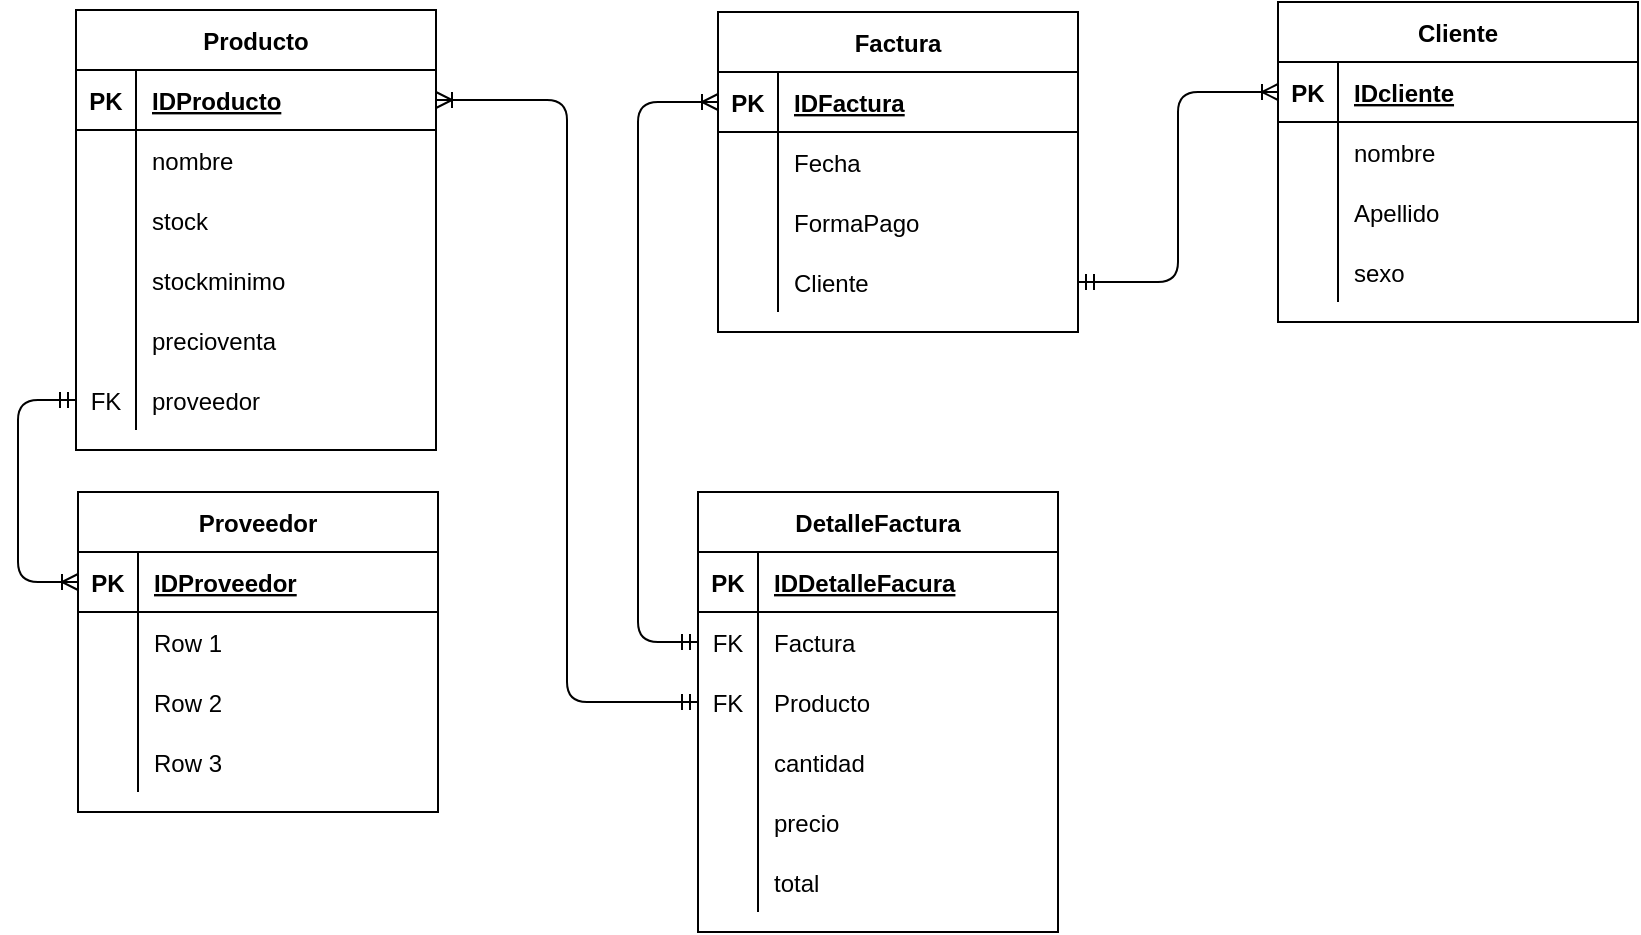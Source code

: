 <mxfile version="14.1.8" type="device"><diagram id="-NMCv6FbOoLnBkwG2H6m" name="Página-1"><mxGraphModel dx="852" dy="494" grid="1" gridSize="10" guides="1" tooltips="1" connect="1" arrows="1" fold="1" page="1" pageScale="1" pageWidth="827" pageHeight="1169" math="0" shadow="0"><root><mxCell id="0"/><mxCell id="1" parent="0"/><mxCell id="N4572m4eKzCksSq6-2xF-1" value="Factura" style="shape=table;startSize=30;container=1;collapsible=1;childLayout=tableLayout;fixedRows=1;rowLines=0;fontStyle=1;align=center;resizeLast=1;" vertex="1" parent="1"><mxGeometry x="360" y="90" width="180" height="160" as="geometry"/></mxCell><mxCell id="N4572m4eKzCksSq6-2xF-2" value="" style="shape=partialRectangle;collapsible=0;dropTarget=0;pointerEvents=0;fillColor=none;top=0;left=0;bottom=1;right=0;points=[[0,0.5],[1,0.5]];portConstraint=eastwest;" vertex="1" parent="N4572m4eKzCksSq6-2xF-1"><mxGeometry y="30" width="180" height="30" as="geometry"/></mxCell><mxCell id="N4572m4eKzCksSq6-2xF-3" value="PK" style="shape=partialRectangle;connectable=0;fillColor=none;top=0;left=0;bottom=0;right=0;fontStyle=1;overflow=hidden;" vertex="1" parent="N4572m4eKzCksSq6-2xF-2"><mxGeometry width="30" height="30" as="geometry"/></mxCell><mxCell id="N4572m4eKzCksSq6-2xF-4" value="IDFactura" style="shape=partialRectangle;connectable=0;fillColor=none;top=0;left=0;bottom=0;right=0;align=left;spacingLeft=6;fontStyle=5;overflow=hidden;" vertex="1" parent="N4572m4eKzCksSq6-2xF-2"><mxGeometry x="30" width="150" height="30" as="geometry"/></mxCell><mxCell id="N4572m4eKzCksSq6-2xF-5" value="" style="shape=partialRectangle;collapsible=0;dropTarget=0;pointerEvents=0;fillColor=none;top=0;left=0;bottom=0;right=0;points=[[0,0.5],[1,0.5]];portConstraint=eastwest;" vertex="1" parent="N4572m4eKzCksSq6-2xF-1"><mxGeometry y="60" width="180" height="30" as="geometry"/></mxCell><mxCell id="N4572m4eKzCksSq6-2xF-6" value="" style="shape=partialRectangle;connectable=0;fillColor=none;top=0;left=0;bottom=0;right=0;editable=1;overflow=hidden;" vertex="1" parent="N4572m4eKzCksSq6-2xF-5"><mxGeometry width="30" height="30" as="geometry"/></mxCell><mxCell id="N4572m4eKzCksSq6-2xF-7" value="Fecha" style="shape=partialRectangle;connectable=0;fillColor=none;top=0;left=0;bottom=0;right=0;align=left;spacingLeft=6;overflow=hidden;" vertex="1" parent="N4572m4eKzCksSq6-2xF-5"><mxGeometry x="30" width="150" height="30" as="geometry"/></mxCell><mxCell id="N4572m4eKzCksSq6-2xF-8" value="" style="shape=partialRectangle;collapsible=0;dropTarget=0;pointerEvents=0;fillColor=none;top=0;left=0;bottom=0;right=0;points=[[0,0.5],[1,0.5]];portConstraint=eastwest;" vertex="1" parent="N4572m4eKzCksSq6-2xF-1"><mxGeometry y="90" width="180" height="30" as="geometry"/></mxCell><mxCell id="N4572m4eKzCksSq6-2xF-9" value="" style="shape=partialRectangle;connectable=0;fillColor=none;top=0;left=0;bottom=0;right=0;editable=1;overflow=hidden;" vertex="1" parent="N4572m4eKzCksSq6-2xF-8"><mxGeometry width="30" height="30" as="geometry"/></mxCell><mxCell id="N4572m4eKzCksSq6-2xF-10" value="FormaPago" style="shape=partialRectangle;connectable=0;fillColor=none;top=0;left=0;bottom=0;right=0;align=left;spacingLeft=6;overflow=hidden;" vertex="1" parent="N4572m4eKzCksSq6-2xF-8"><mxGeometry x="30" width="150" height="30" as="geometry"/></mxCell><mxCell id="N4572m4eKzCksSq6-2xF-11" value="" style="shape=partialRectangle;collapsible=0;dropTarget=0;pointerEvents=0;fillColor=none;top=0;left=0;bottom=0;right=0;points=[[0,0.5],[1,0.5]];portConstraint=eastwest;" vertex="1" parent="N4572m4eKzCksSq6-2xF-1"><mxGeometry y="120" width="180" height="30" as="geometry"/></mxCell><mxCell id="N4572m4eKzCksSq6-2xF-12" value="" style="shape=partialRectangle;connectable=0;fillColor=none;top=0;left=0;bottom=0;right=0;editable=1;overflow=hidden;" vertex="1" parent="N4572m4eKzCksSq6-2xF-11"><mxGeometry width="30" height="30" as="geometry"/></mxCell><mxCell id="N4572m4eKzCksSq6-2xF-13" value="Cliente" style="shape=partialRectangle;connectable=0;fillColor=none;top=0;left=0;bottom=0;right=0;align=left;spacingLeft=6;overflow=hidden;" vertex="1" parent="N4572m4eKzCksSq6-2xF-11"><mxGeometry x="30" width="150" height="30" as="geometry"/></mxCell><mxCell id="N4572m4eKzCksSq6-2xF-14" value="Producto" style="shape=table;startSize=30;container=1;collapsible=1;childLayout=tableLayout;fixedRows=1;rowLines=0;fontStyle=1;align=center;resizeLast=1;" vertex="1" parent="1"><mxGeometry x="39" y="89" width="180" height="220" as="geometry"/></mxCell><mxCell id="N4572m4eKzCksSq6-2xF-15" value="" style="shape=partialRectangle;collapsible=0;dropTarget=0;pointerEvents=0;fillColor=none;top=0;left=0;bottom=1;right=0;points=[[0,0.5],[1,0.5]];portConstraint=eastwest;" vertex="1" parent="N4572m4eKzCksSq6-2xF-14"><mxGeometry y="30" width="180" height="30" as="geometry"/></mxCell><mxCell id="N4572m4eKzCksSq6-2xF-16" value="PK" style="shape=partialRectangle;connectable=0;fillColor=none;top=0;left=0;bottom=0;right=0;fontStyle=1;overflow=hidden;" vertex="1" parent="N4572m4eKzCksSq6-2xF-15"><mxGeometry width="30" height="30" as="geometry"/></mxCell><mxCell id="N4572m4eKzCksSq6-2xF-17" value="IDProducto" style="shape=partialRectangle;connectable=0;fillColor=none;top=0;left=0;bottom=0;right=0;align=left;spacingLeft=6;fontStyle=5;overflow=hidden;" vertex="1" parent="N4572m4eKzCksSq6-2xF-15"><mxGeometry x="30" width="150" height="30" as="geometry"/></mxCell><mxCell id="N4572m4eKzCksSq6-2xF-18" value="" style="shape=partialRectangle;collapsible=0;dropTarget=0;pointerEvents=0;fillColor=none;top=0;left=0;bottom=0;right=0;points=[[0,0.5],[1,0.5]];portConstraint=eastwest;" vertex="1" parent="N4572m4eKzCksSq6-2xF-14"><mxGeometry y="60" width="180" height="30" as="geometry"/></mxCell><mxCell id="N4572m4eKzCksSq6-2xF-19" value="" style="shape=partialRectangle;connectable=0;fillColor=none;top=0;left=0;bottom=0;right=0;editable=1;overflow=hidden;" vertex="1" parent="N4572m4eKzCksSq6-2xF-18"><mxGeometry width="30" height="30" as="geometry"/></mxCell><mxCell id="N4572m4eKzCksSq6-2xF-20" value="nombre" style="shape=partialRectangle;connectable=0;fillColor=none;top=0;left=0;bottom=0;right=0;align=left;spacingLeft=6;overflow=hidden;" vertex="1" parent="N4572m4eKzCksSq6-2xF-18"><mxGeometry x="30" width="150" height="30" as="geometry"/></mxCell><mxCell id="N4572m4eKzCksSq6-2xF-21" value="" style="shape=partialRectangle;collapsible=0;dropTarget=0;pointerEvents=0;fillColor=none;top=0;left=0;bottom=0;right=0;points=[[0,0.5],[1,0.5]];portConstraint=eastwest;" vertex="1" parent="N4572m4eKzCksSq6-2xF-14"><mxGeometry y="90" width="180" height="30" as="geometry"/></mxCell><mxCell id="N4572m4eKzCksSq6-2xF-22" value="" style="shape=partialRectangle;connectable=0;fillColor=none;top=0;left=0;bottom=0;right=0;editable=1;overflow=hidden;" vertex="1" parent="N4572m4eKzCksSq6-2xF-21"><mxGeometry width="30" height="30" as="geometry"/></mxCell><mxCell id="N4572m4eKzCksSq6-2xF-23" value="stock" style="shape=partialRectangle;connectable=0;fillColor=none;top=0;left=0;bottom=0;right=0;align=left;spacingLeft=6;overflow=hidden;" vertex="1" parent="N4572m4eKzCksSq6-2xF-21"><mxGeometry x="30" width="150" height="30" as="geometry"/></mxCell><mxCell id="N4572m4eKzCksSq6-2xF-24" value="" style="shape=partialRectangle;collapsible=0;dropTarget=0;pointerEvents=0;fillColor=none;top=0;left=0;bottom=0;right=0;points=[[0,0.5],[1,0.5]];portConstraint=eastwest;" vertex="1" parent="N4572m4eKzCksSq6-2xF-14"><mxGeometry y="120" width="180" height="30" as="geometry"/></mxCell><mxCell id="N4572m4eKzCksSq6-2xF-25" value="" style="shape=partialRectangle;connectable=0;fillColor=none;top=0;left=0;bottom=0;right=0;editable=1;overflow=hidden;" vertex="1" parent="N4572m4eKzCksSq6-2xF-24"><mxGeometry width="30" height="30" as="geometry"/></mxCell><mxCell id="N4572m4eKzCksSq6-2xF-26" value="stockminimo" style="shape=partialRectangle;connectable=0;fillColor=none;top=0;left=0;bottom=0;right=0;align=left;spacingLeft=6;overflow=hidden;" vertex="1" parent="N4572m4eKzCksSq6-2xF-24"><mxGeometry x="30" width="150" height="30" as="geometry"/></mxCell><mxCell id="N4572m4eKzCksSq6-2xF-77" value="" style="shape=partialRectangle;collapsible=0;dropTarget=0;pointerEvents=0;fillColor=none;top=0;left=0;bottom=0;right=0;points=[[0,0.5],[1,0.5]];portConstraint=eastwest;" vertex="1" parent="N4572m4eKzCksSq6-2xF-14"><mxGeometry y="150" width="180" height="30" as="geometry"/></mxCell><mxCell id="N4572m4eKzCksSq6-2xF-78" value="" style="shape=partialRectangle;connectable=0;fillColor=none;top=0;left=0;bottom=0;right=0;editable=1;overflow=hidden;" vertex="1" parent="N4572m4eKzCksSq6-2xF-77"><mxGeometry width="30" height="30" as="geometry"/></mxCell><mxCell id="N4572m4eKzCksSq6-2xF-79" value="precioventa" style="shape=partialRectangle;connectable=0;fillColor=none;top=0;left=0;bottom=0;right=0;align=left;spacingLeft=6;overflow=hidden;" vertex="1" parent="N4572m4eKzCksSq6-2xF-77"><mxGeometry x="30" width="150" height="30" as="geometry"/></mxCell><mxCell id="N4572m4eKzCksSq6-2xF-81" value="" style="shape=partialRectangle;collapsible=0;dropTarget=0;pointerEvents=0;fillColor=none;top=0;left=0;bottom=0;right=0;points=[[0,0.5],[1,0.5]];portConstraint=eastwest;" vertex="1" parent="N4572m4eKzCksSq6-2xF-14"><mxGeometry y="180" width="180" height="30" as="geometry"/></mxCell><mxCell id="N4572m4eKzCksSq6-2xF-82" value="FK" style="shape=partialRectangle;connectable=0;fillColor=none;top=0;left=0;bottom=0;right=0;editable=1;overflow=hidden;" vertex="1" parent="N4572m4eKzCksSq6-2xF-81"><mxGeometry width="30" height="30" as="geometry"/></mxCell><mxCell id="N4572m4eKzCksSq6-2xF-83" value="proveedor" style="shape=partialRectangle;connectable=0;fillColor=none;top=0;left=0;bottom=0;right=0;align=left;spacingLeft=6;overflow=hidden;" vertex="1" parent="N4572m4eKzCksSq6-2xF-81"><mxGeometry x="30" width="150" height="30" as="geometry"/></mxCell><mxCell id="N4572m4eKzCksSq6-2xF-27" value="Proveedor" style="shape=table;startSize=30;container=1;collapsible=1;childLayout=tableLayout;fixedRows=1;rowLines=0;fontStyle=1;align=center;resizeLast=1;" vertex="1" parent="1"><mxGeometry x="40" y="330" width="180" height="160" as="geometry"/></mxCell><mxCell id="N4572m4eKzCksSq6-2xF-28" value="" style="shape=partialRectangle;collapsible=0;dropTarget=0;pointerEvents=0;fillColor=none;top=0;left=0;bottom=1;right=0;points=[[0,0.5],[1,0.5]];portConstraint=eastwest;" vertex="1" parent="N4572m4eKzCksSq6-2xF-27"><mxGeometry y="30" width="180" height="30" as="geometry"/></mxCell><mxCell id="N4572m4eKzCksSq6-2xF-29" value="PK" style="shape=partialRectangle;connectable=0;fillColor=none;top=0;left=0;bottom=0;right=0;fontStyle=1;overflow=hidden;" vertex="1" parent="N4572m4eKzCksSq6-2xF-28"><mxGeometry width="30" height="30" as="geometry"/></mxCell><mxCell id="N4572m4eKzCksSq6-2xF-30" value="IDProveedor" style="shape=partialRectangle;connectable=0;fillColor=none;top=0;left=0;bottom=0;right=0;align=left;spacingLeft=6;fontStyle=5;overflow=hidden;" vertex="1" parent="N4572m4eKzCksSq6-2xF-28"><mxGeometry x="30" width="150" height="30" as="geometry"/></mxCell><mxCell id="N4572m4eKzCksSq6-2xF-31" value="" style="shape=partialRectangle;collapsible=0;dropTarget=0;pointerEvents=0;fillColor=none;top=0;left=0;bottom=0;right=0;points=[[0,0.5],[1,0.5]];portConstraint=eastwest;" vertex="1" parent="N4572m4eKzCksSq6-2xF-27"><mxGeometry y="60" width="180" height="30" as="geometry"/></mxCell><mxCell id="N4572m4eKzCksSq6-2xF-32" value="" style="shape=partialRectangle;connectable=0;fillColor=none;top=0;left=0;bottom=0;right=0;editable=1;overflow=hidden;" vertex="1" parent="N4572m4eKzCksSq6-2xF-31"><mxGeometry width="30" height="30" as="geometry"/></mxCell><mxCell id="N4572m4eKzCksSq6-2xF-33" value="Row 1" style="shape=partialRectangle;connectable=0;fillColor=none;top=0;left=0;bottom=0;right=0;align=left;spacingLeft=6;overflow=hidden;" vertex="1" parent="N4572m4eKzCksSq6-2xF-31"><mxGeometry x="30" width="150" height="30" as="geometry"/></mxCell><mxCell id="N4572m4eKzCksSq6-2xF-34" value="" style="shape=partialRectangle;collapsible=0;dropTarget=0;pointerEvents=0;fillColor=none;top=0;left=0;bottom=0;right=0;points=[[0,0.5],[1,0.5]];portConstraint=eastwest;" vertex="1" parent="N4572m4eKzCksSq6-2xF-27"><mxGeometry y="90" width="180" height="30" as="geometry"/></mxCell><mxCell id="N4572m4eKzCksSq6-2xF-35" value="" style="shape=partialRectangle;connectable=0;fillColor=none;top=0;left=0;bottom=0;right=0;editable=1;overflow=hidden;" vertex="1" parent="N4572m4eKzCksSq6-2xF-34"><mxGeometry width="30" height="30" as="geometry"/></mxCell><mxCell id="N4572m4eKzCksSq6-2xF-36" value="Row 2" style="shape=partialRectangle;connectable=0;fillColor=none;top=0;left=0;bottom=0;right=0;align=left;spacingLeft=6;overflow=hidden;" vertex="1" parent="N4572m4eKzCksSq6-2xF-34"><mxGeometry x="30" width="150" height="30" as="geometry"/></mxCell><mxCell id="N4572m4eKzCksSq6-2xF-37" value="" style="shape=partialRectangle;collapsible=0;dropTarget=0;pointerEvents=0;fillColor=none;top=0;left=0;bottom=0;right=0;points=[[0,0.5],[1,0.5]];portConstraint=eastwest;" vertex="1" parent="N4572m4eKzCksSq6-2xF-27"><mxGeometry y="120" width="180" height="30" as="geometry"/></mxCell><mxCell id="N4572m4eKzCksSq6-2xF-38" value="" style="shape=partialRectangle;connectable=0;fillColor=none;top=0;left=0;bottom=0;right=0;editable=1;overflow=hidden;" vertex="1" parent="N4572m4eKzCksSq6-2xF-37"><mxGeometry width="30" height="30" as="geometry"/></mxCell><mxCell id="N4572m4eKzCksSq6-2xF-39" value="Row 3" style="shape=partialRectangle;connectable=0;fillColor=none;top=0;left=0;bottom=0;right=0;align=left;spacingLeft=6;overflow=hidden;" vertex="1" parent="N4572m4eKzCksSq6-2xF-37"><mxGeometry x="30" width="150" height="30" as="geometry"/></mxCell><mxCell id="N4572m4eKzCksSq6-2xF-40" value="DetalleFactura" style="shape=table;startSize=30;container=1;collapsible=1;childLayout=tableLayout;fixedRows=1;rowLines=0;fontStyle=1;align=center;resizeLast=1;" vertex="1" parent="1"><mxGeometry x="350" y="330" width="180" height="220" as="geometry"/></mxCell><mxCell id="N4572m4eKzCksSq6-2xF-41" value="" style="shape=partialRectangle;collapsible=0;dropTarget=0;pointerEvents=0;fillColor=none;top=0;left=0;bottom=1;right=0;points=[[0,0.5],[1,0.5]];portConstraint=eastwest;" vertex="1" parent="N4572m4eKzCksSq6-2xF-40"><mxGeometry y="30" width="180" height="30" as="geometry"/></mxCell><mxCell id="N4572m4eKzCksSq6-2xF-42" value="PK" style="shape=partialRectangle;connectable=0;fillColor=none;top=0;left=0;bottom=0;right=0;fontStyle=1;overflow=hidden;" vertex="1" parent="N4572m4eKzCksSq6-2xF-41"><mxGeometry width="30" height="30" as="geometry"/></mxCell><mxCell id="N4572m4eKzCksSq6-2xF-43" value="IDDetalleFacura" style="shape=partialRectangle;connectable=0;fillColor=none;top=0;left=0;bottom=0;right=0;align=left;spacingLeft=6;fontStyle=5;overflow=hidden;" vertex="1" parent="N4572m4eKzCksSq6-2xF-41"><mxGeometry x="30" width="150" height="30" as="geometry"/></mxCell><mxCell id="N4572m4eKzCksSq6-2xF-44" value="" style="shape=partialRectangle;collapsible=0;dropTarget=0;pointerEvents=0;fillColor=none;top=0;left=0;bottom=0;right=0;points=[[0,0.5],[1,0.5]];portConstraint=eastwest;" vertex="1" parent="N4572m4eKzCksSq6-2xF-40"><mxGeometry y="60" width="180" height="30" as="geometry"/></mxCell><mxCell id="N4572m4eKzCksSq6-2xF-45" value="FK" style="shape=partialRectangle;connectable=0;fillColor=none;top=0;left=0;bottom=0;right=0;editable=1;overflow=hidden;" vertex="1" parent="N4572m4eKzCksSq6-2xF-44"><mxGeometry width="30" height="30" as="geometry"/></mxCell><mxCell id="N4572m4eKzCksSq6-2xF-46" value="Factura" style="shape=partialRectangle;connectable=0;fillColor=none;top=0;left=0;bottom=0;right=0;align=left;spacingLeft=6;overflow=hidden;" vertex="1" parent="N4572m4eKzCksSq6-2xF-44"><mxGeometry x="30" width="150" height="30" as="geometry"/></mxCell><mxCell id="N4572m4eKzCksSq6-2xF-47" value="" style="shape=partialRectangle;collapsible=0;dropTarget=0;pointerEvents=0;fillColor=none;top=0;left=0;bottom=0;right=0;points=[[0,0.5],[1,0.5]];portConstraint=eastwest;" vertex="1" parent="N4572m4eKzCksSq6-2xF-40"><mxGeometry y="90" width="180" height="30" as="geometry"/></mxCell><mxCell id="N4572m4eKzCksSq6-2xF-48" value="FK" style="shape=partialRectangle;connectable=0;fillColor=none;top=0;left=0;bottom=0;right=0;editable=1;overflow=hidden;" vertex="1" parent="N4572m4eKzCksSq6-2xF-47"><mxGeometry width="30" height="30" as="geometry"/></mxCell><mxCell id="N4572m4eKzCksSq6-2xF-49" value="Producto" style="shape=partialRectangle;connectable=0;fillColor=none;top=0;left=0;bottom=0;right=0;align=left;spacingLeft=6;overflow=hidden;" vertex="1" parent="N4572m4eKzCksSq6-2xF-47"><mxGeometry x="30" width="150" height="30" as="geometry"/></mxCell><mxCell id="N4572m4eKzCksSq6-2xF-50" value="" style="shape=partialRectangle;collapsible=0;dropTarget=0;pointerEvents=0;fillColor=none;top=0;left=0;bottom=0;right=0;points=[[0,0.5],[1,0.5]];portConstraint=eastwest;" vertex="1" parent="N4572m4eKzCksSq6-2xF-40"><mxGeometry y="120" width="180" height="30" as="geometry"/></mxCell><mxCell id="N4572m4eKzCksSq6-2xF-51" value="" style="shape=partialRectangle;connectable=0;fillColor=none;top=0;left=0;bottom=0;right=0;editable=1;overflow=hidden;" vertex="1" parent="N4572m4eKzCksSq6-2xF-50"><mxGeometry width="30" height="30" as="geometry"/></mxCell><mxCell id="N4572m4eKzCksSq6-2xF-52" value="cantidad" style="shape=partialRectangle;connectable=0;fillColor=none;top=0;left=0;bottom=0;right=0;align=left;spacingLeft=6;overflow=hidden;" vertex="1" parent="N4572m4eKzCksSq6-2xF-50"><mxGeometry x="30" width="150" height="30" as="geometry"/></mxCell><mxCell id="N4572m4eKzCksSq6-2xF-71" value="" style="shape=partialRectangle;collapsible=0;dropTarget=0;pointerEvents=0;fillColor=none;top=0;left=0;bottom=0;right=0;points=[[0,0.5],[1,0.5]];portConstraint=eastwest;" vertex="1" parent="N4572m4eKzCksSq6-2xF-40"><mxGeometry y="150" width="180" height="30" as="geometry"/></mxCell><mxCell id="N4572m4eKzCksSq6-2xF-72" value="" style="shape=partialRectangle;connectable=0;fillColor=none;top=0;left=0;bottom=0;right=0;editable=1;overflow=hidden;" vertex="1" parent="N4572m4eKzCksSq6-2xF-71"><mxGeometry width="30" height="30" as="geometry"/></mxCell><mxCell id="N4572m4eKzCksSq6-2xF-73" value="precio" style="shape=partialRectangle;connectable=0;fillColor=none;top=0;left=0;bottom=0;right=0;align=left;spacingLeft=6;overflow=hidden;" vertex="1" parent="N4572m4eKzCksSq6-2xF-71"><mxGeometry x="30" width="150" height="30" as="geometry"/></mxCell><mxCell id="N4572m4eKzCksSq6-2xF-74" value="" style="shape=partialRectangle;collapsible=0;dropTarget=0;pointerEvents=0;fillColor=none;top=0;left=0;bottom=0;right=0;points=[[0,0.5],[1,0.5]];portConstraint=eastwest;" vertex="1" parent="N4572m4eKzCksSq6-2xF-40"><mxGeometry y="180" width="180" height="30" as="geometry"/></mxCell><mxCell id="N4572m4eKzCksSq6-2xF-75" value="" style="shape=partialRectangle;connectable=0;fillColor=none;top=0;left=0;bottom=0;right=0;editable=1;overflow=hidden;" vertex="1" parent="N4572m4eKzCksSq6-2xF-74"><mxGeometry width="30" height="30" as="geometry"/></mxCell><mxCell id="N4572m4eKzCksSq6-2xF-76" value="total" style="shape=partialRectangle;connectable=0;fillColor=none;top=0;left=0;bottom=0;right=0;align=left;spacingLeft=6;overflow=hidden;" vertex="1" parent="N4572m4eKzCksSq6-2xF-74"><mxGeometry x="30" width="150" height="30" as="geometry"/></mxCell><mxCell id="N4572m4eKzCksSq6-2xF-53" value="Cliente" style="shape=table;startSize=30;container=1;collapsible=1;childLayout=tableLayout;fixedRows=1;rowLines=0;fontStyle=1;align=center;resizeLast=1;" vertex="1" parent="1"><mxGeometry x="640" y="85" width="180" height="160" as="geometry"/></mxCell><mxCell id="N4572m4eKzCksSq6-2xF-54" value="" style="shape=partialRectangle;collapsible=0;dropTarget=0;pointerEvents=0;fillColor=none;top=0;left=0;bottom=1;right=0;points=[[0,0.5],[1,0.5]];portConstraint=eastwest;" vertex="1" parent="N4572m4eKzCksSq6-2xF-53"><mxGeometry y="30" width="180" height="30" as="geometry"/></mxCell><mxCell id="N4572m4eKzCksSq6-2xF-55" value="PK" style="shape=partialRectangle;connectable=0;fillColor=none;top=0;left=0;bottom=0;right=0;fontStyle=1;overflow=hidden;" vertex="1" parent="N4572m4eKzCksSq6-2xF-54"><mxGeometry width="30" height="30" as="geometry"/></mxCell><mxCell id="N4572m4eKzCksSq6-2xF-56" value="IDcliente" style="shape=partialRectangle;connectable=0;fillColor=none;top=0;left=0;bottom=0;right=0;align=left;spacingLeft=6;fontStyle=5;overflow=hidden;" vertex="1" parent="N4572m4eKzCksSq6-2xF-54"><mxGeometry x="30" width="150" height="30" as="geometry"/></mxCell><mxCell id="N4572m4eKzCksSq6-2xF-57" value="" style="shape=partialRectangle;collapsible=0;dropTarget=0;pointerEvents=0;fillColor=none;top=0;left=0;bottom=0;right=0;points=[[0,0.5],[1,0.5]];portConstraint=eastwest;" vertex="1" parent="N4572m4eKzCksSq6-2xF-53"><mxGeometry y="60" width="180" height="30" as="geometry"/></mxCell><mxCell id="N4572m4eKzCksSq6-2xF-58" value="" style="shape=partialRectangle;connectable=0;fillColor=none;top=0;left=0;bottom=0;right=0;editable=1;overflow=hidden;" vertex="1" parent="N4572m4eKzCksSq6-2xF-57"><mxGeometry width="30" height="30" as="geometry"/></mxCell><mxCell id="N4572m4eKzCksSq6-2xF-59" value="nombre" style="shape=partialRectangle;connectable=0;fillColor=none;top=0;left=0;bottom=0;right=0;align=left;spacingLeft=6;overflow=hidden;" vertex="1" parent="N4572m4eKzCksSq6-2xF-57"><mxGeometry x="30" width="150" height="30" as="geometry"/></mxCell><mxCell id="N4572m4eKzCksSq6-2xF-60" value="" style="shape=partialRectangle;collapsible=0;dropTarget=0;pointerEvents=0;fillColor=none;top=0;left=0;bottom=0;right=0;points=[[0,0.5],[1,0.5]];portConstraint=eastwest;" vertex="1" parent="N4572m4eKzCksSq6-2xF-53"><mxGeometry y="90" width="180" height="30" as="geometry"/></mxCell><mxCell id="N4572m4eKzCksSq6-2xF-61" value="" style="shape=partialRectangle;connectable=0;fillColor=none;top=0;left=0;bottom=0;right=0;editable=1;overflow=hidden;" vertex="1" parent="N4572m4eKzCksSq6-2xF-60"><mxGeometry width="30" height="30" as="geometry"/></mxCell><mxCell id="N4572m4eKzCksSq6-2xF-62" value="Apellido" style="shape=partialRectangle;connectable=0;fillColor=none;top=0;left=0;bottom=0;right=0;align=left;spacingLeft=6;overflow=hidden;" vertex="1" parent="N4572m4eKzCksSq6-2xF-60"><mxGeometry x="30" width="150" height="30" as="geometry"/></mxCell><mxCell id="N4572m4eKzCksSq6-2xF-63" value="" style="shape=partialRectangle;collapsible=0;dropTarget=0;pointerEvents=0;fillColor=none;top=0;left=0;bottom=0;right=0;points=[[0,0.5],[1,0.5]];portConstraint=eastwest;" vertex="1" parent="N4572m4eKzCksSq6-2xF-53"><mxGeometry y="120" width="180" height="30" as="geometry"/></mxCell><mxCell id="N4572m4eKzCksSq6-2xF-64" value="" style="shape=partialRectangle;connectable=0;fillColor=none;top=0;left=0;bottom=0;right=0;editable=1;overflow=hidden;" vertex="1" parent="N4572m4eKzCksSq6-2xF-63"><mxGeometry width="30" height="30" as="geometry"/></mxCell><mxCell id="N4572m4eKzCksSq6-2xF-65" value="sexo" style="shape=partialRectangle;connectable=0;fillColor=none;top=0;left=0;bottom=0;right=0;align=left;spacingLeft=6;overflow=hidden;" vertex="1" parent="N4572m4eKzCksSq6-2xF-63"><mxGeometry x="30" width="150" height="30" as="geometry"/></mxCell><mxCell id="N4572m4eKzCksSq6-2xF-66" value="" style="edgeStyle=orthogonalEdgeStyle;fontSize=12;html=1;endArrow=ERoneToMany;startArrow=ERmandOne;entryX=1;entryY=0.5;entryDx=0;entryDy=0;exitX=0;exitY=0.5;exitDx=0;exitDy=0;" edge="1" parent="1" source="N4572m4eKzCksSq6-2xF-47" target="N4572m4eKzCksSq6-2xF-15"><mxGeometry width="100" height="100" relative="1" as="geometry"><mxPoint x="250" y="290" as="sourcePoint"/><mxPoint x="350" y="240" as="targetPoint"/></mxGeometry></mxCell><mxCell id="N4572m4eKzCksSq6-2xF-70" value="" style="edgeStyle=orthogonalEdgeStyle;fontSize=12;html=1;endArrow=ERoneToMany;startArrow=ERmandOne;exitX=0;exitY=0.5;exitDx=0;exitDy=0;" edge="1" parent="1" source="N4572m4eKzCksSq6-2xF-44" target="N4572m4eKzCksSq6-2xF-2"><mxGeometry width="100" height="100" relative="1" as="geometry"><mxPoint x="370" y="360" as="sourcePoint"/><mxPoint x="470" y="260" as="targetPoint"/><Array as="points"><mxPoint x="320" y="405"/><mxPoint x="320" y="135"/></Array></mxGeometry></mxCell><mxCell id="N4572m4eKzCksSq6-2xF-84" value="" style="edgeStyle=orthogonalEdgeStyle;fontSize=12;html=1;endArrow=ERoneToMany;startArrow=ERmandOne;exitX=0;exitY=0.5;exitDx=0;exitDy=0;entryX=0;entryY=0.5;entryDx=0;entryDy=0;" edge="1" parent="1" source="N4572m4eKzCksSq6-2xF-81" target="N4572m4eKzCksSq6-2xF-28"><mxGeometry width="100" height="100" relative="1" as="geometry"><mxPoint x="-80" y="410" as="sourcePoint"/><mxPoint x="20" y="310" as="targetPoint"/><Array as="points"><mxPoint x="10" y="284"/><mxPoint x="10" y="375"/></Array></mxGeometry></mxCell><mxCell id="N4572m4eKzCksSq6-2xF-85" value="" style="edgeStyle=orthogonalEdgeStyle;fontSize=12;html=1;endArrow=ERoneToMany;startArrow=ERmandOne;exitX=1;exitY=0.5;exitDx=0;exitDy=0;entryX=0;entryY=0.5;entryDx=0;entryDy=0;" edge="1" parent="1" source="N4572m4eKzCksSq6-2xF-11" target="N4572m4eKzCksSq6-2xF-54"><mxGeometry width="100" height="100" relative="1" as="geometry"><mxPoint x="580" y="400" as="sourcePoint"/><mxPoint x="680" y="300" as="targetPoint"/></mxGeometry></mxCell></root></mxGraphModel></diagram></mxfile>